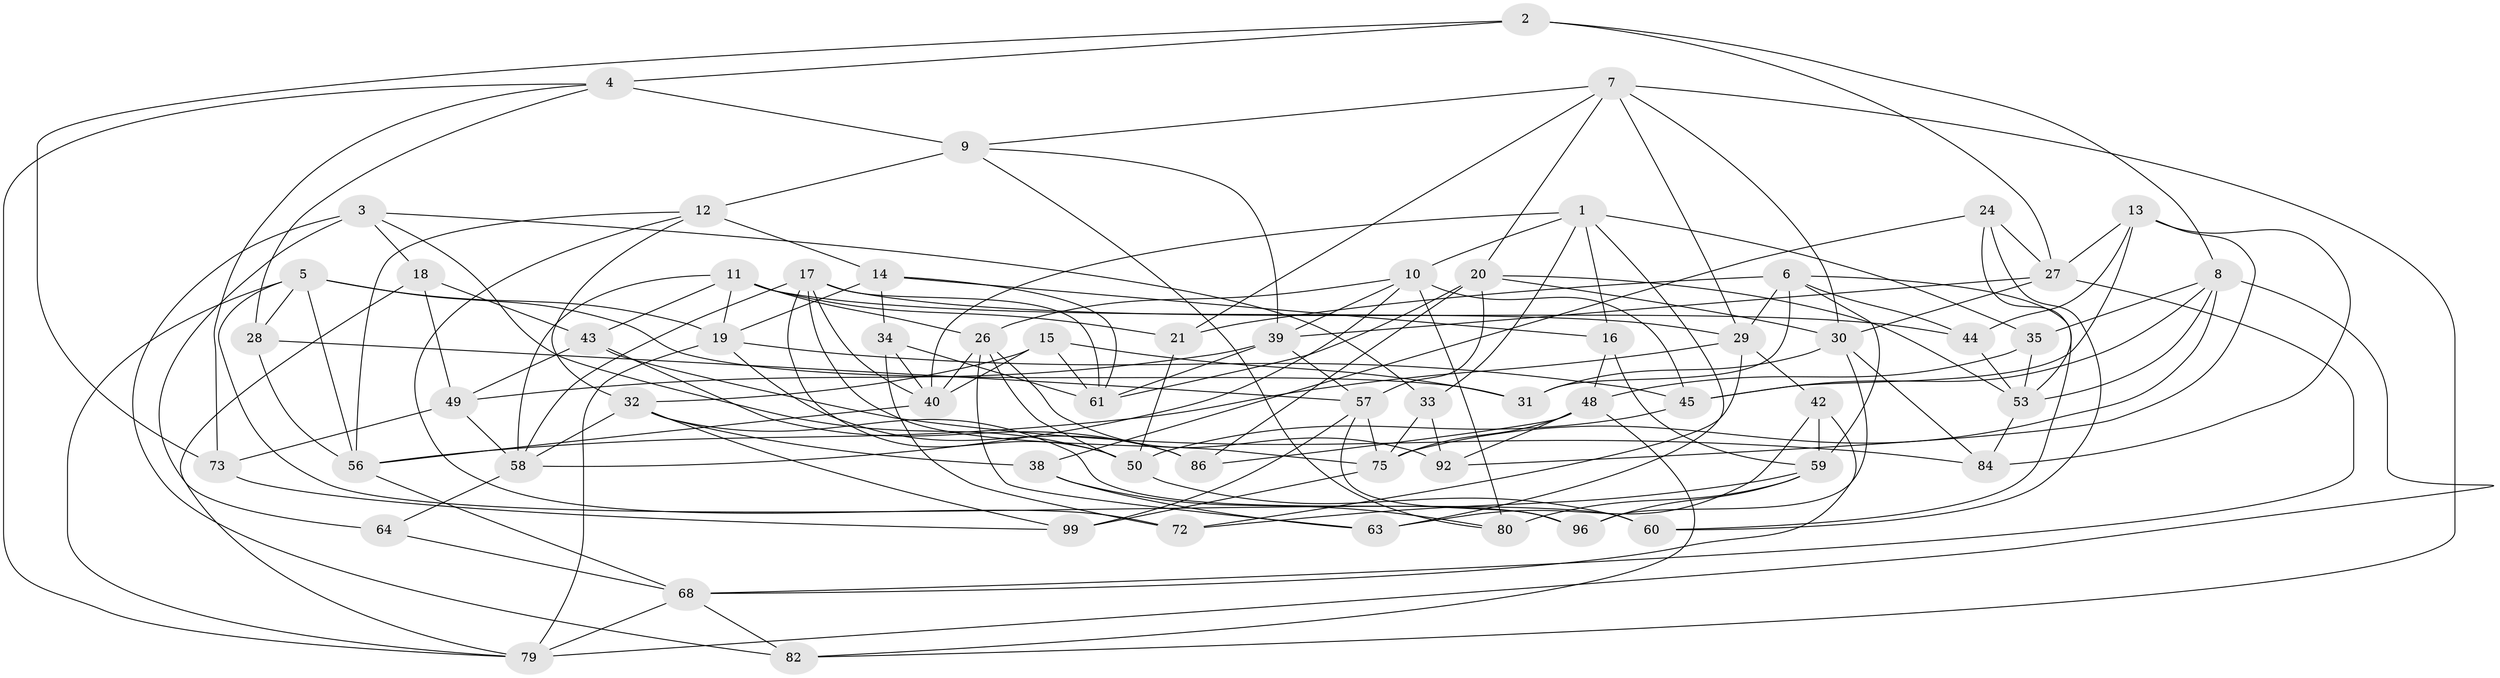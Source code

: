 // original degree distribution, {4: 1.0}
// Generated by graph-tools (version 1.1) at 2025/11/02/21/25 10:11:16]
// undirected, 63 vertices, 158 edges
graph export_dot {
graph [start="1"]
  node [color=gray90,style=filled];
  1 [super="+51"];
  2;
  3 [super="+70"];
  4 [super="+37"];
  5 [super="+95"];
  6 [super="+52"];
  7 [super="+22"];
  8 [super="+76"];
  9 [super="+41"];
  10 [super="+47"];
  11 [super="+25"];
  12 [super="+81"];
  13 [super="+88"];
  14 [super="+78"];
  15;
  16;
  17 [super="+93"];
  18;
  19 [super="+46"];
  20 [super="+23"];
  21;
  24;
  26 [super="+94"];
  27 [super="+69"];
  28;
  29 [super="+36"];
  30 [super="+87"];
  31;
  32 [super="+65"];
  33;
  34;
  35;
  38;
  39 [super="+89"];
  40 [super="+90"];
  42;
  43 [super="+85"];
  44;
  45 [super="+55"];
  48 [super="+67"];
  49 [super="+54"];
  50 [super="+74"];
  53 [super="+66"];
  56 [super="+97"];
  57 [super="+91"];
  58 [super="+71"];
  59 [super="+62"];
  60;
  61 [super="+98"];
  63;
  64;
  68 [super="+77"];
  72;
  73;
  75 [super="+83"];
  79 [super="+100"];
  80;
  82;
  84;
  86;
  92;
  96;
  99;
  1 -- 10;
  1 -- 35;
  1 -- 40;
  1 -- 16;
  1 -- 33;
  1 -- 63;
  2 -- 27;
  2 -- 73;
  2 -- 8;
  2 -- 4;
  3 -- 18;
  3 -- 64 [weight=2];
  3 -- 50;
  3 -- 33;
  3 -- 82;
  4 -- 28;
  4 -- 9 [weight=2];
  4 -- 79;
  4 -- 73;
  5 -- 60;
  5 -- 19;
  5 -- 28;
  5 -- 79;
  5 -- 31;
  5 -- 56;
  6 -- 44;
  6 -- 21;
  6 -- 31;
  6 -- 60;
  6 -- 29;
  6 -- 59;
  7 -- 82;
  7 -- 21;
  7 -- 29;
  7 -- 20;
  7 -- 30;
  7 -- 9;
  8 -- 79;
  8 -- 35;
  8 -- 53;
  8 -- 75;
  8 -- 45;
  9 -- 80;
  9 -- 39;
  9 -- 12;
  10 -- 80;
  10 -- 39;
  10 -- 26;
  10 -- 58;
  10 -- 45;
  11 -- 26;
  11 -- 19;
  11 -- 43;
  11 -- 29;
  11 -- 21;
  11 -- 58;
  12 -- 56;
  12 -- 14 [weight=2];
  12 -- 72;
  12 -- 32;
  13 -- 92;
  13 -- 44;
  13 -- 84;
  13 -- 45 [weight=2];
  13 -- 27;
  14 -- 19;
  14 -- 16;
  14 -- 34;
  14 -- 61;
  15 -- 31;
  15 -- 32;
  15 -- 40;
  15 -- 61;
  16 -- 59;
  16 -- 48;
  17 -- 61;
  17 -- 58;
  17 -- 50;
  17 -- 40;
  17 -- 75;
  17 -- 44;
  18 -- 49;
  18 -- 79;
  18 -- 43;
  19 -- 86;
  19 -- 79;
  19 -- 45;
  20 -- 57;
  20 -- 53;
  20 -- 61;
  20 -- 86;
  20 -- 30;
  21 -- 50;
  24 -- 38;
  24 -- 60;
  24 -- 27;
  24 -- 53;
  26 -- 63;
  26 -- 50;
  26 -- 40;
  26 -- 92;
  27 -- 39;
  27 -- 68;
  27 -- 30;
  28 -- 57;
  28 -- 56;
  29 -- 56;
  29 -- 42;
  29 -- 72;
  30 -- 96;
  30 -- 84;
  30 -- 31;
  32 -- 96;
  32 -- 38;
  32 -- 99;
  32 -- 58;
  33 -- 92;
  33 -- 75;
  34 -- 40;
  34 -- 72;
  34 -- 61;
  35 -- 48;
  35 -- 53;
  38 -- 63;
  38 -- 80;
  39 -- 57;
  39 -- 61;
  39 -- 49;
  40 -- 56;
  42 -- 63;
  42 -- 68;
  42 -- 59;
  43 -- 86;
  43 -- 49 [weight=2];
  43 -- 84;
  44 -- 53;
  45 -- 50;
  48 -- 86;
  48 -- 75;
  48 -- 92;
  48 -- 82;
  49 -- 58;
  49 -- 73;
  50 -- 60;
  53 -- 84;
  56 -- 68;
  57 -- 96;
  57 -- 99;
  57 -- 75;
  58 -- 64;
  59 -- 80;
  59 -- 96;
  59 -- 72;
  64 -- 68;
  68 -- 82;
  68 -- 79;
  73 -- 99;
  75 -- 99;
}
